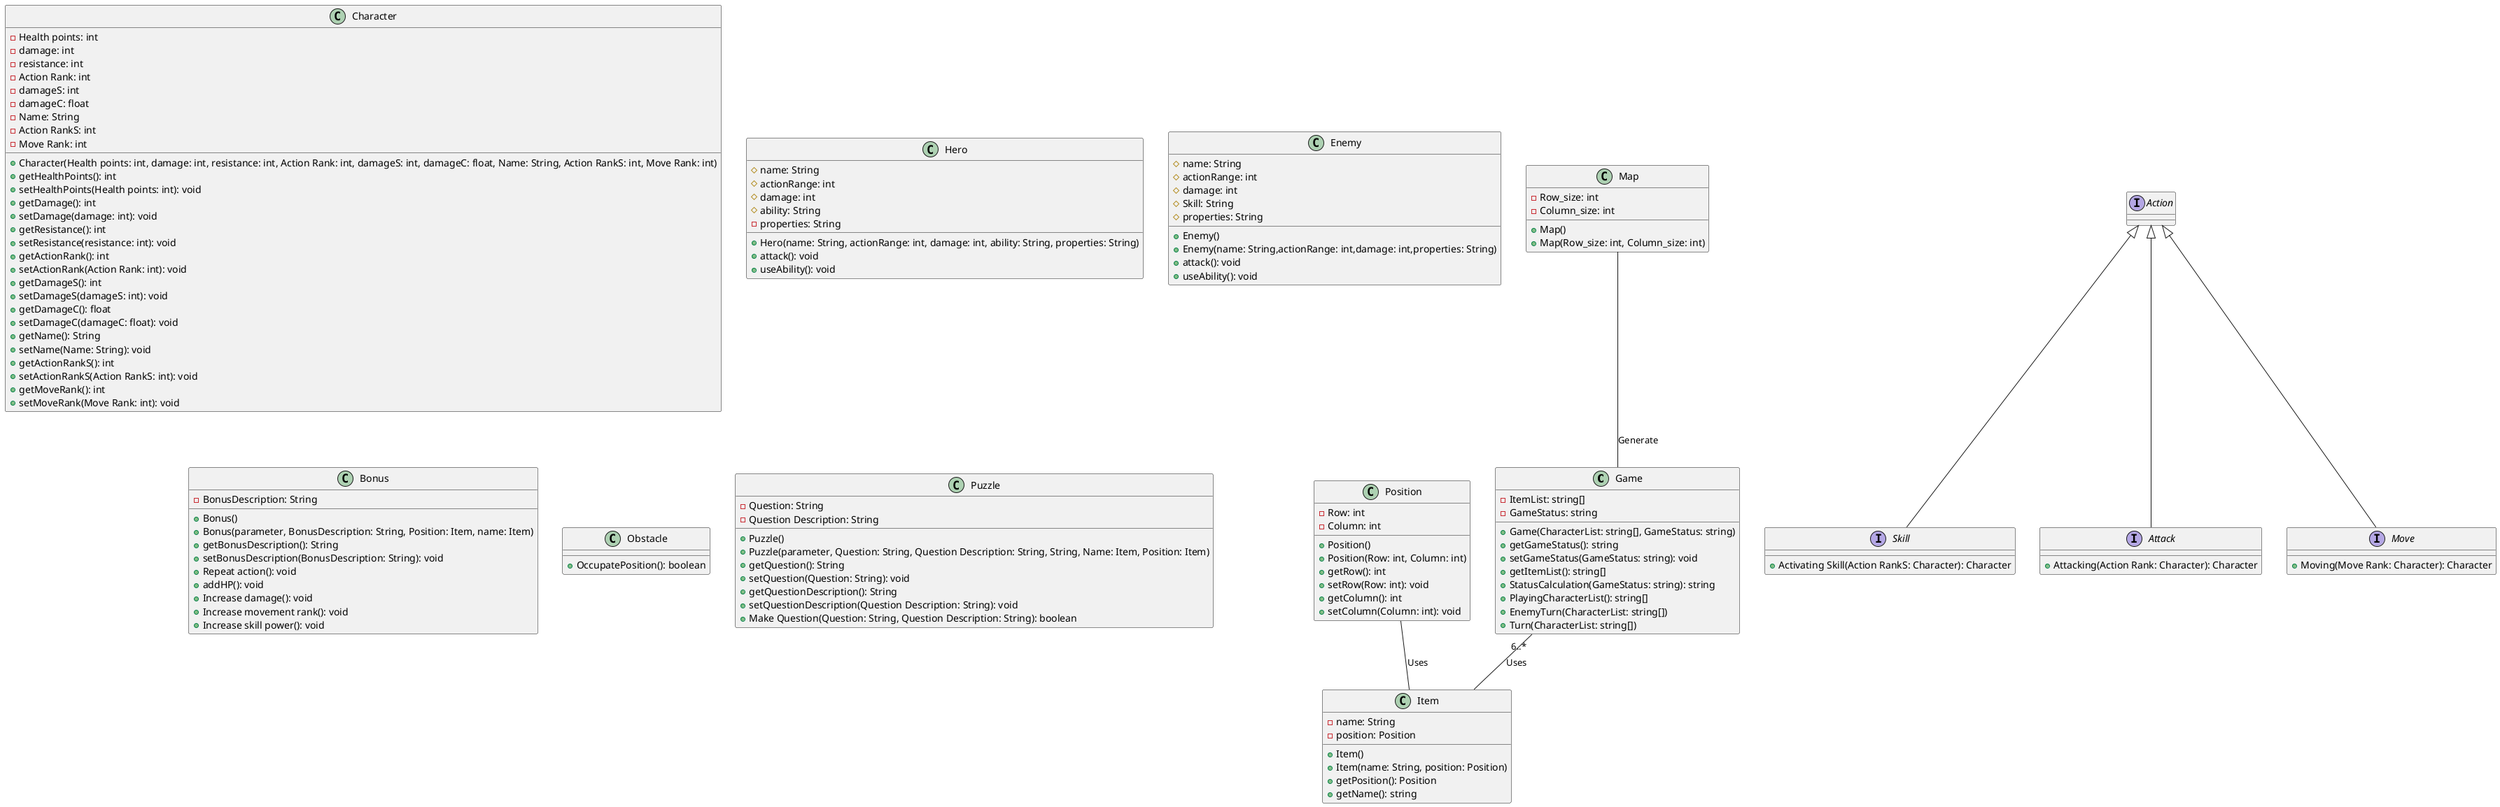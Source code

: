 //Diagramas de clase del proyecto(puede cambiar durante el desarrollo)
@startuml
class Game {
    - ItemList: string[]
    - GameStatus: string
    + Game(CharacterList: string[], GameStatus: string)
    + getGameStatus(): string
    + setGameStatus(GameStatus: string): void
    + getItemList(): string[]
    + StatusCalculation(GameStatus: string): string
    + PlayingCharacterList(): string[]
    + EnemyTurn(CharacterList: string[])
    + Turn(CharacterList: string[])
}

class Character {
    - Health points: int
    - damage: int
    - resistance: int
    - Action Rank: int
    - damageS: int
    - damageC: float
    - Name: String
    - Action RankS: int
    - Move Rank: int
    + Character(Health points: int, damage: int, resistance: int, Action Rank: int, damageS: int, damageC: float, Name: String, Action RankS: int, Move Rank: int)
    + getHealthPoints(): int
    + setHealthPoints(Health points: int): void
    + getDamage(): int
    + setDamage(damage: int): void
    + getResistance(): int
    + setResistance(resistance: int): void
    + getActionRank(): int
    + setActionRank(Action Rank: int): void
    + getDamageS(): int
    + setDamageS(damageS: int): void
    + getDamageC(): float
    + setDamageC(damageC: float): void
    + getName(): String
    + setName(Name: String): void
    + getActionRankS(): int
    + setActionRankS(Action RankS: int): void
    + getMoveRank(): int
    + setMoveRank(Move Rank: int): void
}

class Hero {
    # name: String
    # actionRange: int
    # damage: int
    # ability: String
    - properties: String
    + Hero(name: String, actionRange: int, damage: int, ability: String, properties: String)
    + attack(): void
    + useAbility(): void
}
class Enemy {
    # name: String
    # actionRange: int
    # damage: int
    # Skill: String
    # properties: String
    + Enemy()
    + Enemy(name: String,actionRange: int,damage: int,properties: String)
    +  attack(): void
    + useAbility(): void
}

class Item {
    - name: String
    - position: Position
    + Item()
    + Item(name: String, position: Position)
    + getPosition(): Position
    + getName(): string
}
class Bonus {
    - BonusDescription: String
    + Bonus()
    + Bonus(parameter, BonusDescription: String, Position: Item, name: Item)
    + getBonusDescription(): String
    + setBonusDescription(BonusDescription: String): void
    + Repeat action(): void
    + addHP(): void
    + Increase damage(): void
    + Increase movement rank(): void
    + Increase skill power(): void
}

class Map {
    - Row_size: int
    - Column_size: int
    + Map()
    + Map(Row_size: int, Column_size: int)
}



class Position {
    - Row: int
    - Column: int
    + Position()
    + Position(Row: int, Column: int)
    + getRow(): int
    + setRow(Row: int): void
    + getColumn(): int
    + setColumn(Column: int): void
}



class Obstacle {
    + OccupatePosition(): boolean
}



interface Skill extends Action {
    + Activating Skill(Action RankS: Character): Character
}



interface Action { }



interface Attack extends Action {
    + Attacking(Action Rank: Character): Character
}



interface Move extends Action {
    + Moving(Move Rank: Character): Character
}


class Puzzle {
    - Question: String
    - Question Description: String
    + Puzzle()
    + Puzzle(parameter, Question: String, Question Description: String, String, Name: Item, Position: Item)
    + getQuestion(): String
    + setQuestion(Question: String): void
    + getQuestionDescription(): String
    + setQuestionDescription(Question Description: String): void
    + Make Question(Question: String, Question Description: String): boolean
}

Map -- Game : Generate
Position -- Item : Uses
Game "6..*" -- Item : Uses


@enduml
